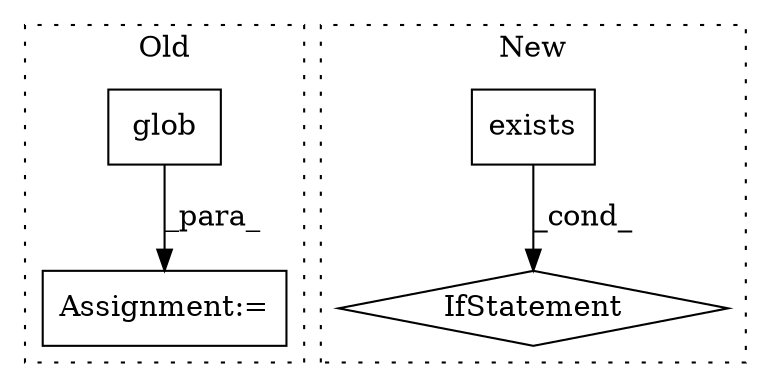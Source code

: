 digraph G {
subgraph cluster0 {
1 [label="glob" a="32" s="888,919" l="5,1" shape="box"];
4 [label="Assignment:=" a="7" s="887" l="1" shape="box"];
label = "Old";
style="dotted";
}
subgraph cluster1 {
2 [label="exists" a="32" s="925,941" l="7,1" shape="box"];
3 [label="IfStatement" a="25" s="912,942" l="4,2" shape="diamond"];
label = "New";
style="dotted";
}
1 -> 4 [label="_para_"];
2 -> 3 [label="_cond_"];
}